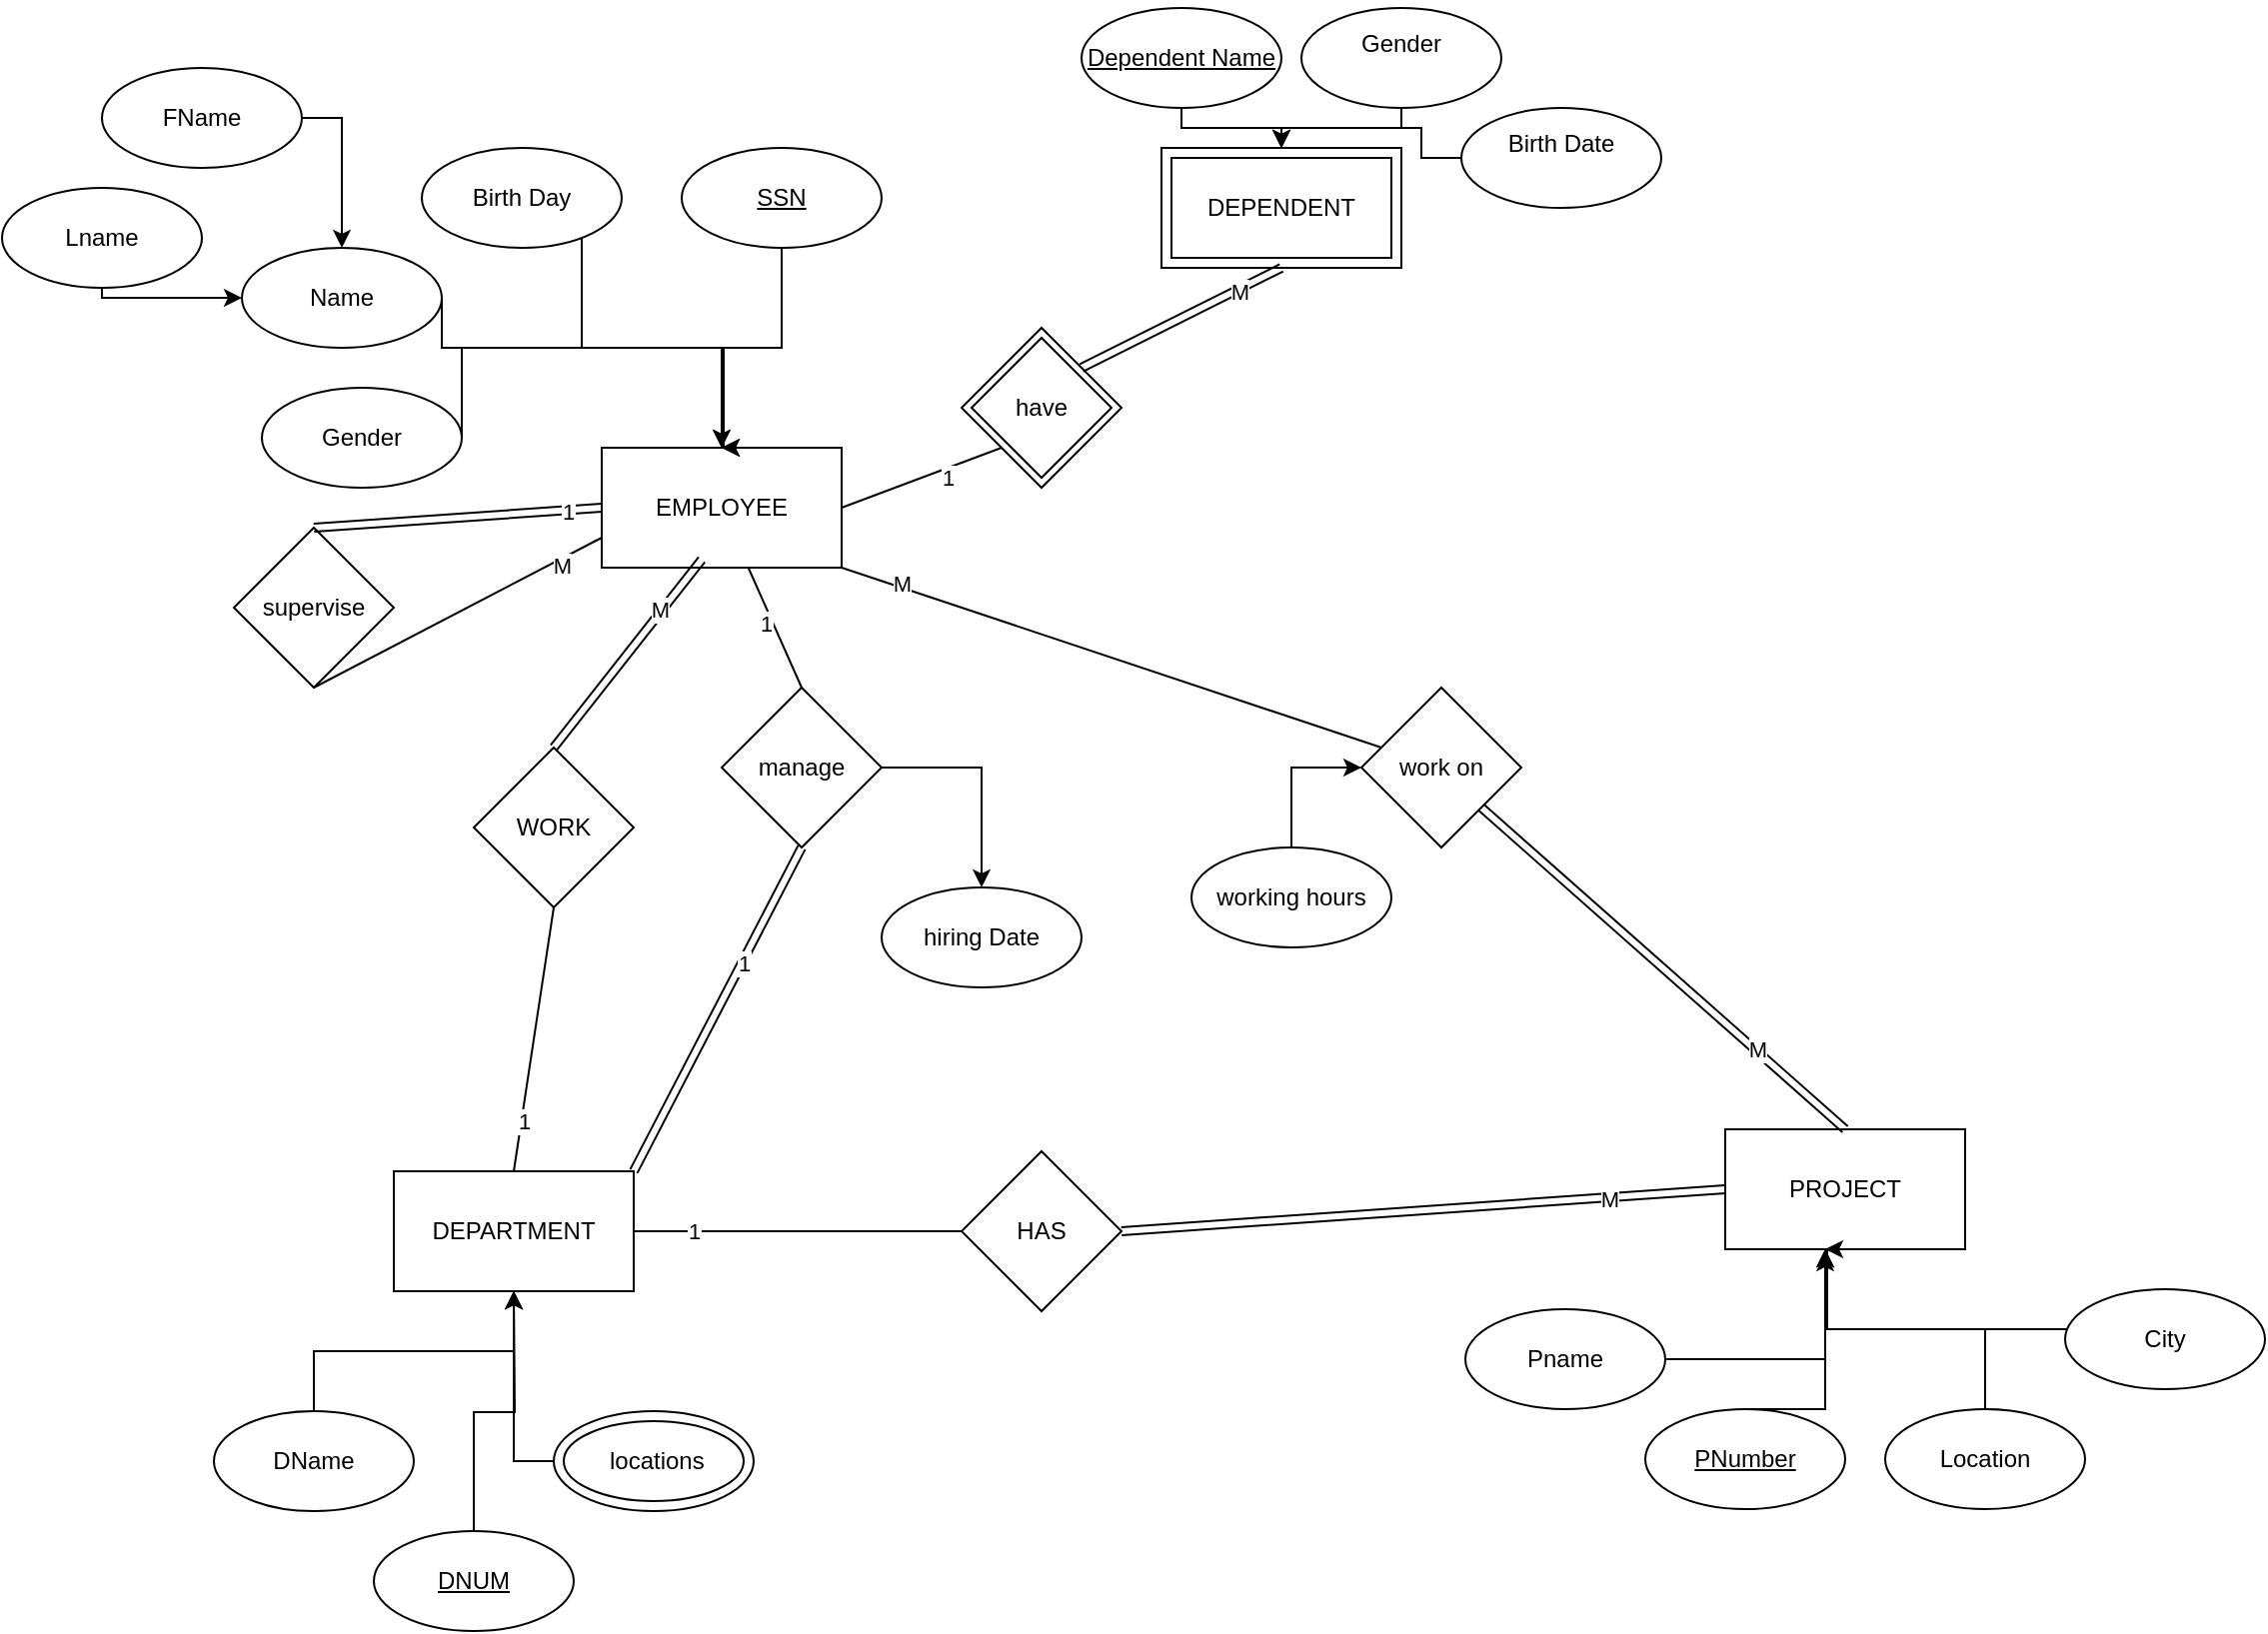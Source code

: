 <mxfile version="26.2.14">
  <diagram id="R2lEEEUBdFMjLlhIrx00" name="Page-1">
    <mxGraphModel dx="1418" dy="786" grid="1" gridSize="10" guides="1" tooltips="1" connect="1" arrows="1" fold="1" page="1" pageScale="1" pageWidth="850" pageHeight="1100" math="0" shadow="0" extFonts="Permanent Marker^https://fonts.googleapis.com/css?family=Permanent+Marker">
      <root>
        <mxCell id="0" />
        <mxCell id="1" parent="0" />
        <mxCell id="LubJ2sGBO3dbwX19yKPQ-1" value="EMPLOYEE" style="rounded=0;whiteSpace=wrap;html=1;" vertex="1" parent="1">
          <mxGeometry x="300" y="240" width="120" height="60" as="geometry" />
        </mxCell>
        <mxCell id="LubJ2sGBO3dbwX19yKPQ-2" value="PROJECT" style="rounded=0;whiteSpace=wrap;html=1;" vertex="1" parent="1">
          <mxGeometry x="862" y="581" width="120" height="60" as="geometry" />
        </mxCell>
        <mxCell id="LubJ2sGBO3dbwX19yKPQ-3" value="DEPARTMENT" style="rounded=0;whiteSpace=wrap;html=1;" vertex="1" parent="1">
          <mxGeometry x="196" y="602" width="120" height="60" as="geometry" />
        </mxCell>
        <mxCell id="LubJ2sGBO3dbwX19yKPQ-4" value="DEPENDENT" style="rounded=0;whiteSpace=wrap;html=1;" vertex="1" parent="1">
          <mxGeometry x="580" y="90" width="120" height="60" as="geometry" />
        </mxCell>
        <mxCell id="LubJ2sGBO3dbwX19yKPQ-11" style="edgeStyle=orthogonalEdgeStyle;rounded=0;orthogonalLoop=1;jettySize=auto;html=1;" edge="1" parent="1" source="LubJ2sGBO3dbwX19yKPQ-5">
          <mxGeometry relative="1" as="geometry">
            <mxPoint x="360" y="240" as="targetPoint" />
            <Array as="points">
              <mxPoint x="290" y="190" />
              <mxPoint x="361" y="190" />
            </Array>
          </mxGeometry>
        </mxCell>
        <mxCell id="LubJ2sGBO3dbwX19yKPQ-5" value="Birth Day" style="ellipse;whiteSpace=wrap;html=1;" vertex="1" parent="1">
          <mxGeometry x="210" y="90" width="100" height="50" as="geometry" />
        </mxCell>
        <mxCell id="LubJ2sGBO3dbwX19yKPQ-12" style="edgeStyle=orthogonalEdgeStyle;rounded=0;orthogonalLoop=1;jettySize=auto;html=1;exitX=1;exitY=0.5;exitDx=0;exitDy=0;" edge="1" parent="1" source="LubJ2sGBO3dbwX19yKPQ-6">
          <mxGeometry relative="1" as="geometry">
            <mxPoint x="360" y="240" as="targetPoint" />
            <Array as="points">
              <mxPoint x="220" y="190" />
              <mxPoint x="361" y="190" />
            </Array>
          </mxGeometry>
        </mxCell>
        <mxCell id="LubJ2sGBO3dbwX19yKPQ-6" value="Name" style="ellipse;whiteSpace=wrap;html=1;perimeterSpacing=0;gradientColor=none;strokeWidth=1;fillStyle=auto;" vertex="1" parent="1">
          <mxGeometry x="120" y="140" width="100" height="50" as="geometry" />
        </mxCell>
        <mxCell id="LubJ2sGBO3dbwX19yKPQ-10" style="edgeStyle=orthogonalEdgeStyle;rounded=0;orthogonalLoop=1;jettySize=auto;html=1;entryX=0.5;entryY=0;entryDx=0;entryDy=0;" edge="1" parent="1" source="LubJ2sGBO3dbwX19yKPQ-8" target="LubJ2sGBO3dbwX19yKPQ-1">
          <mxGeometry relative="1" as="geometry" />
        </mxCell>
        <mxCell id="LubJ2sGBO3dbwX19yKPQ-8" value="SSN" style="ellipse;whiteSpace=wrap;html=1;fontStyle=4" vertex="1" parent="1">
          <mxGeometry x="340" y="90" width="100" height="50" as="geometry" />
        </mxCell>
        <mxCell id="LubJ2sGBO3dbwX19yKPQ-13" style="edgeStyle=orthogonalEdgeStyle;rounded=0;orthogonalLoop=1;jettySize=auto;html=1;exitX=1;exitY=0.5;exitDx=0;exitDy=0;entryX=0.5;entryY=0;entryDx=0;entryDy=0;" edge="1" parent="1" source="LubJ2sGBO3dbwX19yKPQ-9" target="LubJ2sGBO3dbwX19yKPQ-1">
          <mxGeometry relative="1" as="geometry">
            <mxPoint x="360" y="235" as="targetPoint" />
            <Array as="points">
              <mxPoint x="230" y="190" />
              <mxPoint x="360" y="190" />
            </Array>
          </mxGeometry>
        </mxCell>
        <mxCell id="LubJ2sGBO3dbwX19yKPQ-9" value="Gender" style="ellipse;whiteSpace=wrap;html=1;" vertex="1" parent="1">
          <mxGeometry x="130" y="210" width="100" height="50" as="geometry" />
        </mxCell>
        <mxCell id="LubJ2sGBO3dbwX19yKPQ-16" style="edgeStyle=orthogonalEdgeStyle;rounded=0;orthogonalLoop=1;jettySize=auto;html=1;exitX=1;exitY=0.5;exitDx=0;exitDy=0;entryX=0.5;entryY=0;entryDx=0;entryDy=0;" edge="1" parent="1" source="LubJ2sGBO3dbwX19yKPQ-14" target="LubJ2sGBO3dbwX19yKPQ-6">
          <mxGeometry relative="1" as="geometry" />
        </mxCell>
        <mxCell id="LubJ2sGBO3dbwX19yKPQ-14" value="FName" style="ellipse;whiteSpace=wrap;html=1;" vertex="1" parent="1">
          <mxGeometry x="50" y="50" width="100" height="50" as="geometry" />
        </mxCell>
        <mxCell id="LubJ2sGBO3dbwX19yKPQ-19" style="edgeStyle=orthogonalEdgeStyle;rounded=0;orthogonalLoop=1;jettySize=auto;html=1;entryX=0;entryY=0.5;entryDx=0;entryDy=0;" edge="1" parent="1" source="LubJ2sGBO3dbwX19yKPQ-15" target="LubJ2sGBO3dbwX19yKPQ-6">
          <mxGeometry relative="1" as="geometry">
            <Array as="points">
              <mxPoint x="50" y="165" />
            </Array>
          </mxGeometry>
        </mxCell>
        <mxCell id="LubJ2sGBO3dbwX19yKPQ-15" value="Lname" style="ellipse;whiteSpace=wrap;html=1;" vertex="1" parent="1">
          <mxGeometry y="110" width="100" height="50" as="geometry" />
        </mxCell>
        <mxCell id="LubJ2sGBO3dbwX19yKPQ-41" style="edgeStyle=orthogonalEdgeStyle;rounded=0;orthogonalLoop=1;jettySize=auto;html=1;entryX=0.5;entryY=1;entryDx=0;entryDy=0;" edge="1" parent="1" source="LubJ2sGBO3dbwX19yKPQ-21" target="LubJ2sGBO3dbwX19yKPQ-3">
          <mxGeometry relative="1" as="geometry" />
        </mxCell>
        <mxCell id="LubJ2sGBO3dbwX19yKPQ-21" value="DName" style="ellipse;whiteSpace=wrap;html=1;" vertex="1" parent="1">
          <mxGeometry x="106" y="722" width="100" height="50" as="geometry" />
        </mxCell>
        <mxCell id="LubJ2sGBO3dbwX19yKPQ-42" style="edgeStyle=orthogonalEdgeStyle;rounded=0;orthogonalLoop=1;jettySize=auto;html=1;" edge="1" parent="1" source="LubJ2sGBO3dbwX19yKPQ-22">
          <mxGeometry relative="1" as="geometry">
            <mxPoint x="256" y="662" as="targetPoint" />
          </mxGeometry>
        </mxCell>
        <mxCell id="LubJ2sGBO3dbwX19yKPQ-22" value="DNUM" style="ellipse;whiteSpace=wrap;html=1;fontStyle=4" vertex="1" parent="1">
          <mxGeometry x="186" y="782" width="100" height="50" as="geometry" />
        </mxCell>
        <mxCell id="LubJ2sGBO3dbwX19yKPQ-43" style="edgeStyle=orthogonalEdgeStyle;rounded=0;orthogonalLoop=1;jettySize=auto;html=1;" edge="1" parent="1" source="LubJ2sGBO3dbwX19yKPQ-23">
          <mxGeometry relative="1" as="geometry">
            <mxPoint x="256" y="662" as="targetPoint" />
          </mxGeometry>
        </mxCell>
        <mxCell id="LubJ2sGBO3dbwX19yKPQ-23" value="&amp;nbsp;locations" style="ellipse;whiteSpace=wrap;html=1;" vertex="1" parent="1">
          <mxGeometry x="276" y="722" width="100" height="50" as="geometry" />
        </mxCell>
        <mxCell id="LubJ2sGBO3dbwX19yKPQ-24" value="Pname" style="ellipse;whiteSpace=wrap;html=1;" vertex="1" parent="1">
          <mxGeometry x="732" y="671" width="100" height="50" as="geometry" />
        </mxCell>
        <mxCell id="LubJ2sGBO3dbwX19yKPQ-37" style="edgeStyle=orthogonalEdgeStyle;rounded=0;orthogonalLoop=1;jettySize=auto;html=1;exitX=0.5;exitY=0;exitDx=0;exitDy=0;" edge="1" parent="1" source="LubJ2sGBO3dbwX19yKPQ-25">
          <mxGeometry relative="1" as="geometry">
            <mxPoint x="912" y="641" as="targetPoint" />
            <Array as="points">
              <mxPoint x="912" y="721" />
            </Array>
          </mxGeometry>
        </mxCell>
        <mxCell id="LubJ2sGBO3dbwX19yKPQ-25" value="PNumber" style="ellipse;whiteSpace=wrap;html=1;fontStyle=4" vertex="1" parent="1">
          <mxGeometry x="822" y="721" width="100" height="50" as="geometry" />
        </mxCell>
        <mxCell id="LubJ2sGBO3dbwX19yKPQ-26" value="Location" style="ellipse;whiteSpace=wrap;html=1;" vertex="1" parent="1">
          <mxGeometry x="942" y="721" width="100" height="50" as="geometry" />
        </mxCell>
        <mxCell id="LubJ2sGBO3dbwX19yKPQ-40" style="edgeStyle=orthogonalEdgeStyle;rounded=0;orthogonalLoop=1;jettySize=auto;html=1;" edge="1" parent="1" source="LubJ2sGBO3dbwX19yKPQ-27">
          <mxGeometry relative="1" as="geometry">
            <mxPoint x="912" y="641" as="targetPoint" />
            <Array as="points">
              <mxPoint x="913" y="681" />
            </Array>
          </mxGeometry>
        </mxCell>
        <mxCell id="LubJ2sGBO3dbwX19yKPQ-27" value="City" style="ellipse;whiteSpace=wrap;html=1;" vertex="1" parent="1">
          <mxGeometry x="1032" y="661" width="100" height="50" as="geometry" />
        </mxCell>
        <mxCell id="LubJ2sGBO3dbwX19yKPQ-31" style="edgeStyle=orthogonalEdgeStyle;rounded=0;orthogonalLoop=1;jettySize=auto;html=1;exitX=0.5;exitY=1;exitDx=0;exitDy=0;entryX=0.5;entryY=0;entryDx=0;entryDy=0;" edge="1" parent="1" source="LubJ2sGBO3dbwX19yKPQ-28" target="LubJ2sGBO3dbwX19yKPQ-4">
          <mxGeometry relative="1" as="geometry">
            <Array as="points">
              <mxPoint x="590" y="80" />
              <mxPoint x="640" y="80" />
            </Array>
          </mxGeometry>
        </mxCell>
        <mxCell id="LubJ2sGBO3dbwX19yKPQ-28" value="&lt;br&gt; Dependent Name&lt;div&gt;&lt;br/&gt;&lt;/div&gt;" style="ellipse;whiteSpace=wrap;html=1;fontStyle=4" vertex="1" parent="1">
          <mxGeometry x="540" y="20" width="100" height="50" as="geometry" />
        </mxCell>
        <mxCell id="LubJ2sGBO3dbwX19yKPQ-32" style="edgeStyle=orthogonalEdgeStyle;rounded=0;orthogonalLoop=1;jettySize=auto;html=1;exitX=0.5;exitY=1;exitDx=0;exitDy=0;entryX=0.5;entryY=0;entryDx=0;entryDy=0;" edge="1" parent="1" source="LubJ2sGBO3dbwX19yKPQ-29" target="LubJ2sGBO3dbwX19yKPQ-4">
          <mxGeometry relative="1" as="geometry">
            <mxPoint x="640" y="80" as="targetPoint" />
            <Array as="points">
              <mxPoint x="700" y="80" />
              <mxPoint x="640" y="80" />
            </Array>
          </mxGeometry>
        </mxCell>
        <mxCell id="LubJ2sGBO3dbwX19yKPQ-29" value="&#xa;Gender&#xa;&#xa;" style="ellipse;whiteSpace=wrap;html=1;" vertex="1" parent="1">
          <mxGeometry x="650" y="20" width="100" height="50" as="geometry" />
        </mxCell>
        <mxCell id="LubJ2sGBO3dbwX19yKPQ-35" style="edgeStyle=orthogonalEdgeStyle;rounded=0;orthogonalLoop=1;jettySize=auto;html=1;exitX=0;exitY=0.5;exitDx=0;exitDy=0;entryX=0.5;entryY=0;entryDx=0;entryDy=0;" edge="1" parent="1" source="LubJ2sGBO3dbwX19yKPQ-30" target="LubJ2sGBO3dbwX19yKPQ-4">
          <mxGeometry relative="1" as="geometry">
            <Array as="points">
              <mxPoint x="710" y="95" />
              <mxPoint x="710" y="80" />
              <mxPoint x="640" y="80" />
            </Array>
          </mxGeometry>
        </mxCell>
        <mxCell id="LubJ2sGBO3dbwX19yKPQ-30" value="&#xa; Birth Date&#xa;&#xa;" style="ellipse;whiteSpace=wrap;html=1;" vertex="1" parent="1">
          <mxGeometry x="730" y="70" width="100" height="50" as="geometry" />
        </mxCell>
        <mxCell id="LubJ2sGBO3dbwX19yKPQ-36" style="edgeStyle=orthogonalEdgeStyle;rounded=0;orthogonalLoop=1;jettySize=auto;html=1;entryX=0.417;entryY=1.033;entryDx=0;entryDy=0;entryPerimeter=0;" edge="1" parent="1" source="LubJ2sGBO3dbwX19yKPQ-24" target="LubJ2sGBO3dbwX19yKPQ-2">
          <mxGeometry relative="1" as="geometry" />
        </mxCell>
        <mxCell id="LubJ2sGBO3dbwX19yKPQ-39" style="edgeStyle=orthogonalEdgeStyle;rounded=0;orthogonalLoop=1;jettySize=auto;html=1;exitX=0.5;exitY=0;exitDx=0;exitDy=0;entryX=0.417;entryY=1;entryDx=0;entryDy=0;entryPerimeter=0;" edge="1" parent="1" source="LubJ2sGBO3dbwX19yKPQ-26" target="LubJ2sGBO3dbwX19yKPQ-2">
          <mxGeometry relative="1" as="geometry" />
        </mxCell>
        <mxCell id="LubJ2sGBO3dbwX19yKPQ-45" value="&amp;nbsp;locations" style="ellipse;whiteSpace=wrap;html=1;" vertex="1" parent="1">
          <mxGeometry x="281" y="727" width="90" height="40" as="geometry" />
        </mxCell>
        <mxCell id="LubJ2sGBO3dbwX19yKPQ-46" value="work on" style="rhombus;whiteSpace=wrap;html=1;" vertex="1" parent="1">
          <mxGeometry x="680" y="360" width="80" height="80" as="geometry" />
        </mxCell>
        <mxCell id="LubJ2sGBO3dbwX19yKPQ-47" value="HAS" style="rhombus;whiteSpace=wrap;html=1;" vertex="1" parent="1">
          <mxGeometry x="480" y="592" width="80" height="80" as="geometry" />
        </mxCell>
        <mxCell id="LubJ2sGBO3dbwX19yKPQ-89" style="edgeStyle=orthogonalEdgeStyle;rounded=0;orthogonalLoop=1;jettySize=auto;html=1;exitX=1;exitY=0.5;exitDx=0;exitDy=0;entryX=0.5;entryY=0;entryDx=0;entryDy=0;" edge="1" parent="1" source="LubJ2sGBO3dbwX19yKPQ-48" target="LubJ2sGBO3dbwX19yKPQ-88">
          <mxGeometry relative="1" as="geometry" />
        </mxCell>
        <mxCell id="LubJ2sGBO3dbwX19yKPQ-48" value="manage" style="rhombus;whiteSpace=wrap;html=1;" vertex="1" parent="1">
          <mxGeometry x="360" y="360" width="80" height="80" as="geometry" />
        </mxCell>
        <mxCell id="LubJ2sGBO3dbwX19yKPQ-50" value="WORK" style="rhombus;whiteSpace=wrap;html=1;" vertex="1" parent="1">
          <mxGeometry x="236" y="390" width="80" height="80" as="geometry" />
        </mxCell>
        <mxCell id="LubJ2sGBO3dbwX19yKPQ-51" value="supervise" style="rhombus;whiteSpace=wrap;html=1;" vertex="1" parent="1">
          <mxGeometry x="116" y="280" width="80" height="80" as="geometry" />
        </mxCell>
        <mxCell id="LubJ2sGBO3dbwX19yKPQ-52" value="have" style="rhombus;whiteSpace=wrap;html=1;" vertex="1" parent="1">
          <mxGeometry x="480" y="180" width="80" height="80" as="geometry" />
        </mxCell>
        <mxCell id="LubJ2sGBO3dbwX19yKPQ-53" value="DEPENDENT" style="rounded=0;whiteSpace=wrap;html=1;" vertex="1" parent="1">
          <mxGeometry x="585" y="95" width="110" height="50" as="geometry" />
        </mxCell>
        <mxCell id="LubJ2sGBO3dbwX19yKPQ-57" value="" style="endArrow=none;html=1;rounded=0;entryX=0;entryY=0.5;entryDx=0;entryDy=0;exitX=0.5;exitY=0;exitDx=0;exitDy=0;shape=link;" edge="1" parent="1" source="LubJ2sGBO3dbwX19yKPQ-51" target="LubJ2sGBO3dbwX19yKPQ-1">
          <mxGeometry width="50" height="50" relative="1" as="geometry">
            <mxPoint x="230" y="320" as="sourcePoint" />
            <mxPoint x="280" y="270" as="targetPoint" />
          </mxGeometry>
        </mxCell>
        <mxCell id="LubJ2sGBO3dbwX19yKPQ-63" value="1" style="edgeLabel;html=1;align=center;verticalAlign=middle;resizable=0;points=[];" vertex="1" connectable="0" parent="LubJ2sGBO3dbwX19yKPQ-57">
          <mxGeometry x="0.763" y="-1" relative="1" as="geometry">
            <mxPoint as="offset" />
          </mxGeometry>
        </mxCell>
        <mxCell id="LubJ2sGBO3dbwX19yKPQ-58" value="" style="endArrow=none;html=1;rounded=0;entryX=0;entryY=0.75;entryDx=0;entryDy=0;exitX=0.5;exitY=1;exitDx=0;exitDy=0;" edge="1" parent="1" source="LubJ2sGBO3dbwX19yKPQ-51" target="LubJ2sGBO3dbwX19yKPQ-1">
          <mxGeometry width="50" height="50" relative="1" as="geometry">
            <mxPoint x="210" y="360" as="sourcePoint" />
            <mxPoint x="260" y="310" as="targetPoint" />
          </mxGeometry>
        </mxCell>
        <mxCell id="LubJ2sGBO3dbwX19yKPQ-97" value="M" style="edgeLabel;html=1;align=center;verticalAlign=middle;resizable=0;points=[];" vertex="1" connectable="0" parent="LubJ2sGBO3dbwX19yKPQ-58">
          <mxGeometry x="0.702" y="-3" relative="1" as="geometry">
            <mxPoint as="offset" />
          </mxGeometry>
        </mxCell>
        <mxCell id="LubJ2sGBO3dbwX19yKPQ-60" value="" style="endArrow=none;html=1;rounded=0;entryX=0.5;entryY=1;entryDx=0;entryDy=0;exitX=0.5;exitY=0;exitDx=0;exitDy=0;" edge="1" parent="1" source="LubJ2sGBO3dbwX19yKPQ-3" target="LubJ2sGBO3dbwX19yKPQ-50">
          <mxGeometry width="50" height="50" relative="1" as="geometry">
            <mxPoint x="236" y="550" as="sourcePoint" />
            <mxPoint x="286" y="500" as="targetPoint" />
          </mxGeometry>
        </mxCell>
        <mxCell id="LubJ2sGBO3dbwX19yKPQ-90" value="1" style="edgeLabel;html=1;align=center;verticalAlign=middle;resizable=0;points=[];" vertex="1" connectable="0" parent="LubJ2sGBO3dbwX19yKPQ-60">
          <mxGeometry x="-0.619" y="-1" relative="1" as="geometry">
            <mxPoint as="offset" />
          </mxGeometry>
        </mxCell>
        <mxCell id="LubJ2sGBO3dbwX19yKPQ-61" value="" style="endArrow=none;html=1;rounded=0;exitX=1;exitY=0.5;exitDx=0;exitDy=0;entryX=0;entryY=0.5;entryDx=0;entryDy=0;" edge="1" parent="1" source="LubJ2sGBO3dbwX19yKPQ-3" target="LubJ2sGBO3dbwX19yKPQ-47">
          <mxGeometry width="50" height="50" relative="1" as="geometry">
            <mxPoint x="365" y="650" as="sourcePoint" />
            <mxPoint x="415" y="600" as="targetPoint" />
          </mxGeometry>
        </mxCell>
        <mxCell id="LubJ2sGBO3dbwX19yKPQ-77" value="1" style="edgeLabel;html=1;align=center;verticalAlign=middle;resizable=0;points=[];" vertex="1" connectable="0" parent="LubJ2sGBO3dbwX19yKPQ-61">
          <mxGeometry x="-0.634" relative="1" as="geometry">
            <mxPoint as="offset" />
          </mxGeometry>
        </mxCell>
        <mxCell id="LubJ2sGBO3dbwX19yKPQ-66" value="" style="shape=link;html=1;rounded=0;exitX=1;exitY=0;exitDx=0;exitDy=0;entryX=0.5;entryY=1;entryDx=0;entryDy=0;" edge="1" parent="1" source="LubJ2sGBO3dbwX19yKPQ-52" target="LubJ2sGBO3dbwX19yKPQ-4">
          <mxGeometry width="100" relative="1" as="geometry">
            <mxPoint x="550" y="190" as="sourcePoint" />
            <mxPoint x="650" y="190" as="targetPoint" />
          </mxGeometry>
        </mxCell>
        <mxCell id="LubJ2sGBO3dbwX19yKPQ-78" value="M" style="edgeLabel;html=1;align=center;verticalAlign=middle;resizable=0;points=[];" vertex="1" connectable="0" parent="LubJ2sGBO3dbwX19yKPQ-66">
          <mxGeometry x="0.568" y="-1" relative="1" as="geometry">
            <mxPoint as="offset" />
          </mxGeometry>
        </mxCell>
        <mxCell id="LubJ2sGBO3dbwX19yKPQ-68" value="" style="endArrow=none;html=1;rounded=0;entryX=1;entryY=1;entryDx=0;entryDy=0;" edge="1" parent="1" source="LubJ2sGBO3dbwX19yKPQ-46" target="LubJ2sGBO3dbwX19yKPQ-1">
          <mxGeometry width="50" height="50" relative="1" as="geometry">
            <mxPoint x="460" y="400" as="sourcePoint" />
            <mxPoint x="510" y="350" as="targetPoint" />
          </mxGeometry>
        </mxCell>
        <mxCell id="LubJ2sGBO3dbwX19yKPQ-81" value="M" style="edgeLabel;html=1;align=center;verticalAlign=middle;resizable=0;points=[];" vertex="1" connectable="0" parent="LubJ2sGBO3dbwX19yKPQ-68">
          <mxGeometry x="0.781" y="-2" relative="1" as="geometry">
            <mxPoint as="offset" />
          </mxGeometry>
        </mxCell>
        <mxCell id="LubJ2sGBO3dbwX19yKPQ-70" value="" style="endArrow=none;html=1;rounded=0;entryX=1;entryY=1;entryDx=0;entryDy=0;exitX=0.5;exitY=0;exitDx=0;exitDy=0;shape=link;" edge="1" parent="1" source="LubJ2sGBO3dbwX19yKPQ-2" target="LubJ2sGBO3dbwX19yKPQ-46">
          <mxGeometry width="50" height="50" relative="1" as="geometry">
            <mxPoint x="695" y="550" as="sourcePoint" />
            <mxPoint x="745" y="500" as="targetPoint" />
          </mxGeometry>
        </mxCell>
        <mxCell id="LubJ2sGBO3dbwX19yKPQ-80" value="M" style="edgeLabel;html=1;align=center;verticalAlign=middle;resizable=0;points=[];" vertex="1" connectable="0" parent="LubJ2sGBO3dbwX19yKPQ-70">
          <mxGeometry x="-0.505" y="-1" relative="1" as="geometry">
            <mxPoint as="offset" />
          </mxGeometry>
        </mxCell>
        <mxCell id="LubJ2sGBO3dbwX19yKPQ-74" style="edgeStyle=orthogonalEdgeStyle;rounded=0;orthogonalLoop=1;jettySize=auto;html=1;entryX=0;entryY=0.5;entryDx=0;entryDy=0;" edge="1" parent="1" source="LubJ2sGBO3dbwX19yKPQ-73" target="LubJ2sGBO3dbwX19yKPQ-46">
          <mxGeometry relative="1" as="geometry" />
        </mxCell>
        <mxCell id="LubJ2sGBO3dbwX19yKPQ-73" value="working hours" style="ellipse;whiteSpace=wrap;html=1;" vertex="1" parent="1">
          <mxGeometry x="595" y="440" width="100" height="50" as="geometry" />
        </mxCell>
        <mxCell id="LubJ2sGBO3dbwX19yKPQ-75" value="" style="shape=link;html=1;rounded=0;entryX=0;entryY=0.5;entryDx=0;entryDy=0;exitX=1;exitY=0.5;exitDx=0;exitDy=0;" edge="1" parent="1" source="LubJ2sGBO3dbwX19yKPQ-47" target="LubJ2sGBO3dbwX19yKPQ-2">
          <mxGeometry width="100" relative="1" as="geometry">
            <mxPoint x="600" y="631.5" as="sourcePoint" />
            <mxPoint x="700" y="631.5" as="targetPoint" />
          </mxGeometry>
        </mxCell>
        <mxCell id="LubJ2sGBO3dbwX19yKPQ-76" value="M" style="edgeLabel;html=1;align=center;verticalAlign=middle;resizable=0;points=[];" vertex="1" connectable="0" parent="LubJ2sGBO3dbwX19yKPQ-75">
          <mxGeometry x="0.616" y="-1" relative="1" as="geometry">
            <mxPoint as="offset" />
          </mxGeometry>
        </mxCell>
        <mxCell id="LubJ2sGBO3dbwX19yKPQ-82" value="" style="endArrow=none;html=1;rounded=0;entryX=0.5;entryY=0;entryDx=0;entryDy=0;" edge="1" parent="1" source="LubJ2sGBO3dbwX19yKPQ-1" target="LubJ2sGBO3dbwX19yKPQ-48">
          <mxGeometry width="50" height="50" relative="1" as="geometry">
            <mxPoint x="615" y="360" as="sourcePoint" />
            <mxPoint x="665" y="310" as="targetPoint" />
          </mxGeometry>
        </mxCell>
        <mxCell id="LubJ2sGBO3dbwX19yKPQ-84" value="1" style="edgeLabel;html=1;align=center;verticalAlign=middle;resizable=0;points=[];" vertex="1" connectable="0" parent="LubJ2sGBO3dbwX19yKPQ-82">
          <mxGeometry x="-0.133" y="-3" relative="1" as="geometry">
            <mxPoint as="offset" />
          </mxGeometry>
        </mxCell>
        <mxCell id="LubJ2sGBO3dbwX19yKPQ-86" value="" style="endArrow=none;html=1;rounded=0;entryX=0.5;entryY=1;entryDx=0;entryDy=0;exitX=1;exitY=0;exitDx=0;exitDy=0;shape=link;" edge="1" parent="1" source="LubJ2sGBO3dbwX19yKPQ-3" target="LubJ2sGBO3dbwX19yKPQ-48">
          <mxGeometry width="50" height="50" relative="1" as="geometry">
            <mxPoint x="340" y="530" as="sourcePoint" />
            <mxPoint x="390" y="480" as="targetPoint" />
          </mxGeometry>
        </mxCell>
        <mxCell id="LubJ2sGBO3dbwX19yKPQ-87" value="1" style="edgeLabel;html=1;align=center;verticalAlign=middle;resizable=0;points=[];" vertex="1" connectable="0" parent="LubJ2sGBO3dbwX19yKPQ-86">
          <mxGeometry x="0.299" relative="1" as="geometry">
            <mxPoint y="1" as="offset" />
          </mxGeometry>
        </mxCell>
        <mxCell id="LubJ2sGBO3dbwX19yKPQ-88" value="hiring Date " style="ellipse;whiteSpace=wrap;html=1;" vertex="1" parent="1">
          <mxGeometry x="440" y="460" width="100" height="50" as="geometry" />
        </mxCell>
        <mxCell id="LubJ2sGBO3dbwX19yKPQ-92" value="" style="shape=link;html=1;rounded=0;entryX=0.417;entryY=0.933;entryDx=0;entryDy=0;entryPerimeter=0;exitX=0.5;exitY=0;exitDx=0;exitDy=0;" edge="1" parent="1" source="LubJ2sGBO3dbwX19yKPQ-50" target="LubJ2sGBO3dbwX19yKPQ-1">
          <mxGeometry width="100" relative="1" as="geometry">
            <mxPoint x="271" y="360" as="sourcePoint" />
            <mxPoint x="371" y="360" as="targetPoint" />
          </mxGeometry>
        </mxCell>
        <mxCell id="LubJ2sGBO3dbwX19yKPQ-93" value="M" style="edgeLabel;html=1;align=center;verticalAlign=middle;resizable=0;points=[];" vertex="1" connectable="0" parent="LubJ2sGBO3dbwX19yKPQ-92">
          <mxGeometry x="0.454" y="1" relative="1" as="geometry">
            <mxPoint as="offset" />
          </mxGeometry>
        </mxCell>
        <mxCell id="LubJ2sGBO3dbwX19yKPQ-94" value="" style="endArrow=none;html=1;rounded=0;entryX=0;entryY=1;entryDx=0;entryDy=0;exitX=1;exitY=0.5;exitDx=0;exitDy=0;" edge="1" parent="1" source="LubJ2sGBO3dbwX19yKPQ-1" target="LubJ2sGBO3dbwX19yKPQ-52">
          <mxGeometry width="50" height="50" relative="1" as="geometry">
            <mxPoint x="425" y="290" as="sourcePoint" />
            <mxPoint x="475" y="240" as="targetPoint" />
          </mxGeometry>
        </mxCell>
        <mxCell id="LubJ2sGBO3dbwX19yKPQ-95" value="1" style="edgeLabel;html=1;align=center;verticalAlign=middle;resizable=0;points=[];" vertex="1" connectable="0" parent="LubJ2sGBO3dbwX19yKPQ-94">
          <mxGeometry x="0.293" y="-4" relative="1" as="geometry">
            <mxPoint as="offset" />
          </mxGeometry>
        </mxCell>
        <mxCell id="LubJ2sGBO3dbwX19yKPQ-96" value="have" style="rhombus;whiteSpace=wrap;html=1;" vertex="1" parent="1">
          <mxGeometry x="485" y="185" width="70" height="70" as="geometry" />
        </mxCell>
      </root>
    </mxGraphModel>
  </diagram>
</mxfile>
